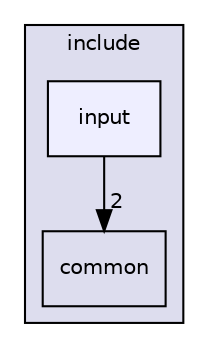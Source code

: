 digraph "include/input" {
  compound=true
  node [ fontsize="10", fontname="Helvetica"];
  edge [ labelfontsize="10", labelfontname="Helvetica"];
  subgraph clusterdir_d44c64559bbebec7f509842c48db8b23 {
    graph [ bgcolor="#ddddee", pencolor="black", label="include" fontname="Helvetica", fontsize="10", URL="dir_d44c64559bbebec7f509842c48db8b23.html"]
  dir_0966d06610f72609fd9aa4979c2b5a92 [shape=box label="common" URL="dir_0966d06610f72609fd9aa4979c2b5a92.html"];
  dir_9f5c276ab9fb4f37ad248a8f0e5ee4a1 [shape=box, label="input", style="filled", fillcolor="#eeeeff", pencolor="black", URL="dir_9f5c276ab9fb4f37ad248a8f0e5ee4a1.html"];
  }
  dir_9f5c276ab9fb4f37ad248a8f0e5ee4a1->dir_0966d06610f72609fd9aa4979c2b5a92 [headlabel="2", labeldistance=1.5 headhref="dir_000004_000001.html"];
}
